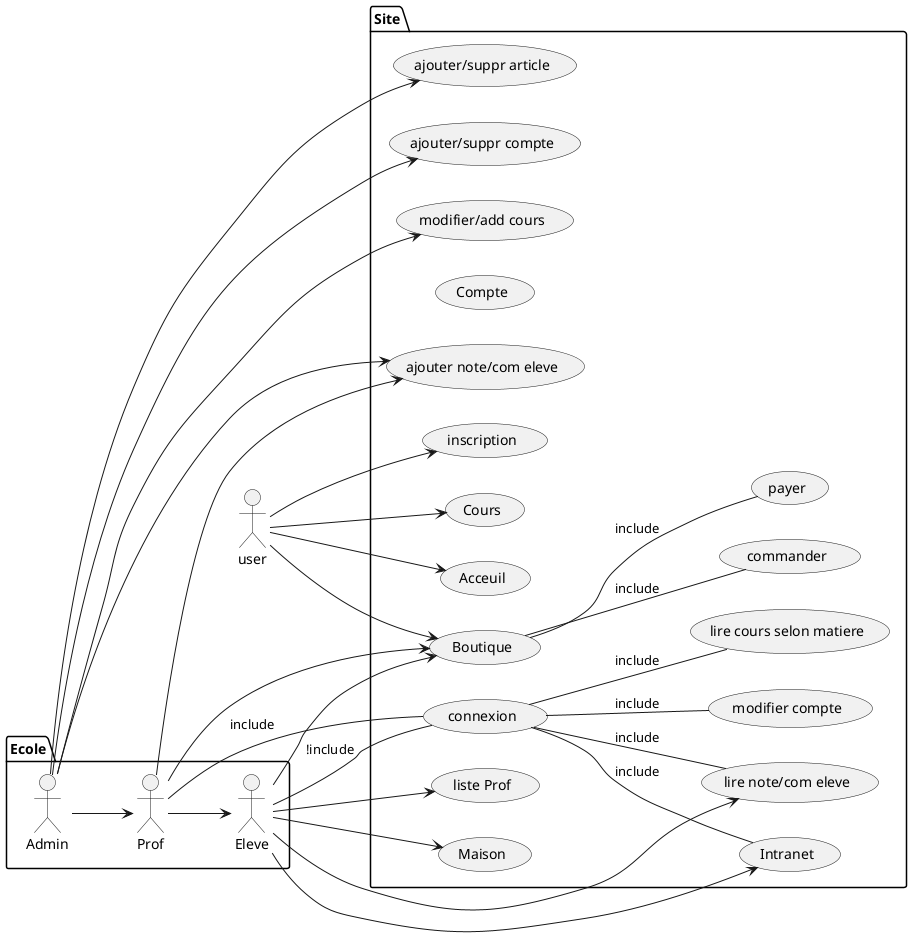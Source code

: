 @startuml

left to right direction

: user : as U
package Ecole {
    : Eleve : as E
: Admin : as A
: Prof : as P
}

package Site {
    usecase "Acceuil" as UC1
    usecase "inscription" as UCI
    usecase "connexion" as UCC
    usecase "Compte" as UC2
    usecase "Cours" as UC3
    usecase "Intranet" as UC4
    usecase "liste Prof" as UC5
    usecase "Boutique" as UC6
    usecase "Maison" as UC7
    
    usecase "modifier compte" as UC8
    usecase "modifier/add cours" as UC9
    usecase "lire cours selon matiere" as UC10
    usecase "ajouter note/com eleve" as UC11
    usecase "lire note/com eleve" as UC12
    usecase "commander" as UC14
    usecase "payer" as UC15
    
    usecase "ajouter/suppr article" as UC16
    usecase "ajouter/suppr compte" as UC17
    

}

U --> UC1
U --> UCI
U --> UC6
U --> UC3


E --> UC4
E --> UC12
E --> UC5
E --> UC6
E --> UC7


P --> UC11
P --> UC6

A --> UC9
A --> UC11
A --> UC16
A --> UC17

P --> E
A --> P

P -- UCC : include
E -- UCC :!include
UCC -- UC4 :include
UCC -- UC12 : include
UCC -- UC10 : include
UCC -- UC8 : include
UC6 -- UC14 :include
UC6 -- UC15 :include




@enduml
